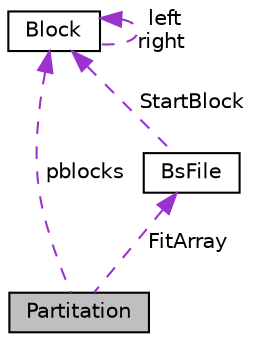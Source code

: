 digraph "Partitation"
{
 // LATEX_PDF_SIZE
  edge [fontname="Helvetica",fontsize="10",labelfontname="Helvetica",labelfontsize="10"];
  node [fontname="Helvetica",fontsize="10",shape=record];
  Node1 [label="Partitation",height=0.2,width=0.4,color="black", fillcolor="grey75", style="filled", fontcolor="black",tooltip="BsFatEmulator."];
  Node2 -> Node1 [dir="back",color="darkorchid3",fontsize="10",style="dashed",label=" FitArray" ,fontname="Helvetica"];
  Node2 [label="BsFile",height=0.2,width=0.4,color="black", fillcolor="white", style="filled",URL="$struct_bs_file.html",tooltip="die struct ,die eine Datei Festplatte erstellt"];
  Node3 -> Node2 [dir="back",color="darkorchid3",fontsize="10",style="dashed",label=" StartBlock" ,fontname="Helvetica"];
  Node3 [label="Block",height=0.2,width=0.4,color="black", fillcolor="white", style="filled",URL="$struct_block.html",tooltip="die struct ,die die Verwaltung einer Festplatte ueber Bloecke ermoeglich"];
  Node3 -> Node3 [dir="back",color="darkorchid3",fontsize="10",style="dashed",label=" left\nright" ,fontname="Helvetica"];
  Node3 -> Node1 [dir="back",color="darkorchid3",fontsize="10",style="dashed",label=" pblocks" ,fontname="Helvetica"];
}

